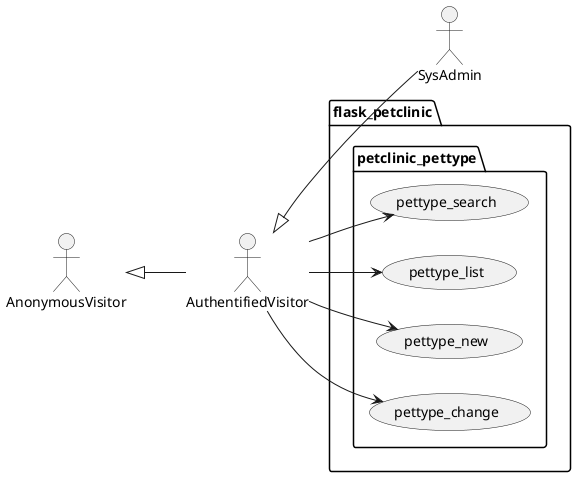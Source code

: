 @startuml
left to right direction

actor AnonymousVisitor as av
actor AuthentifiedVisitor as au
actor SysAdmin as sa

av <|-- au
au <|-- sa

package flask_petclinic {

    package petclinic_pettype {
        usecase pettype_search as uc4000
        usecase pettype_list as uc4001
        usecase pettype_new as uc4002
        usecase pettype_change as uc4003

        au --> uc4000
        au --> uc4001
        au --> uc4002
        au --> uc4003
    }
}
@enduml
